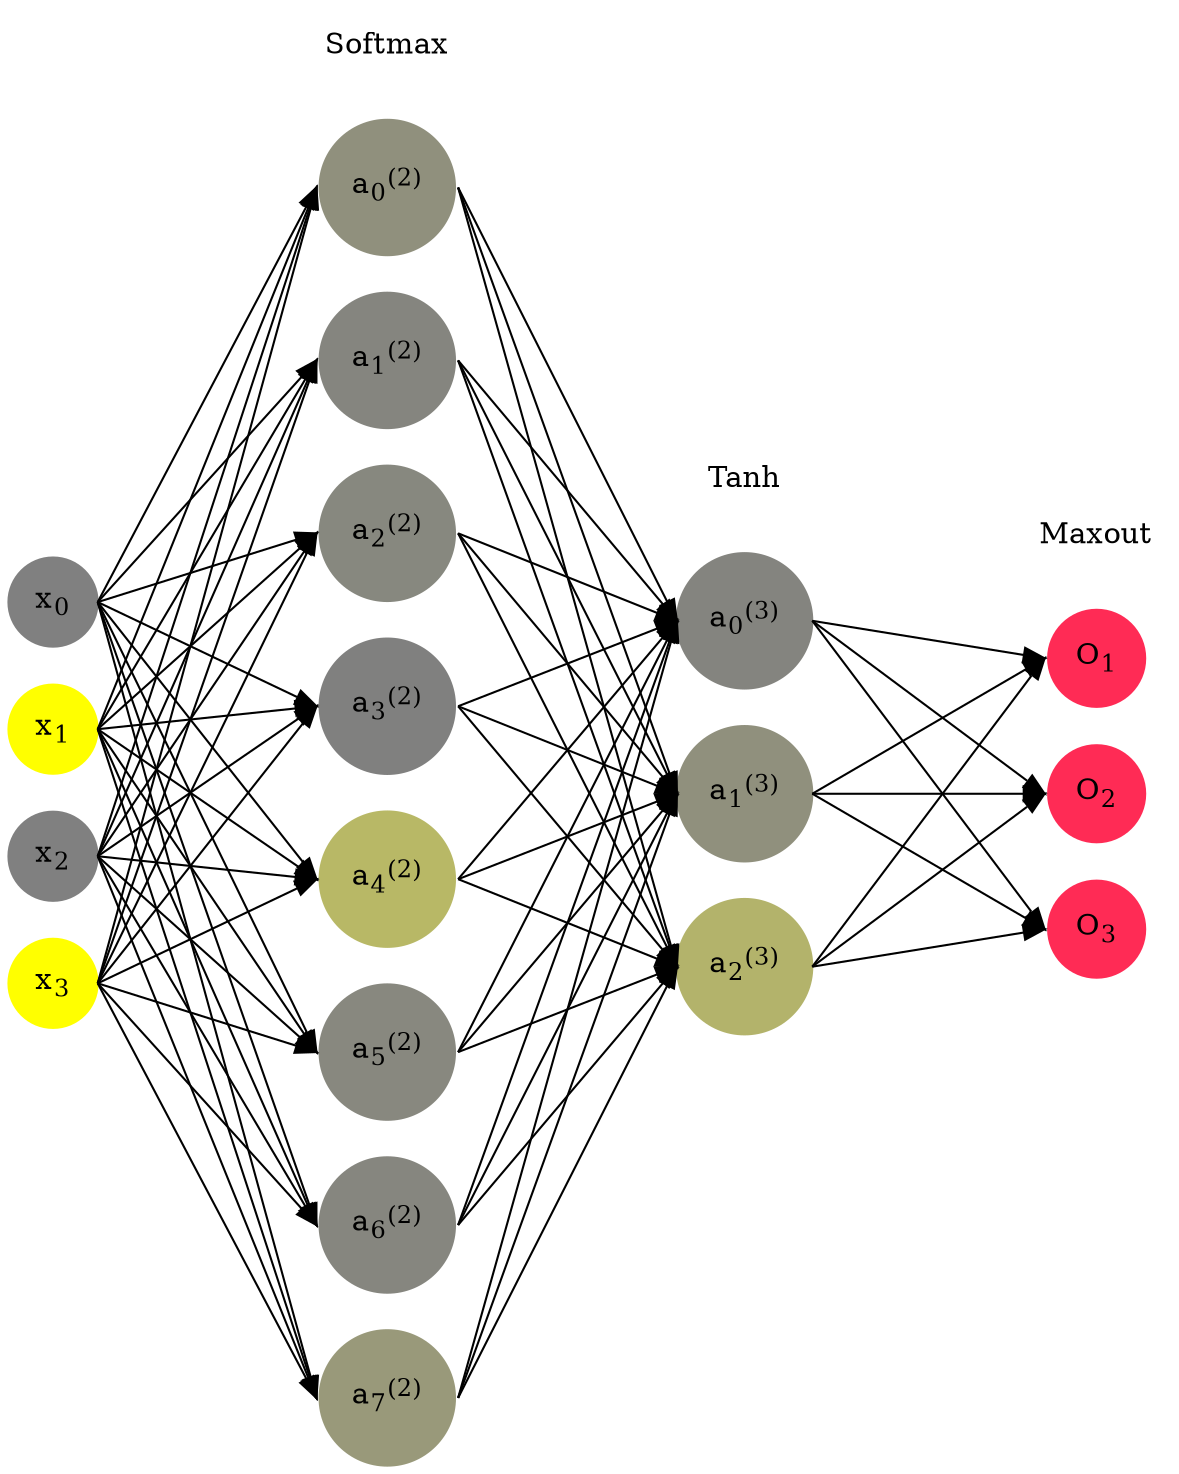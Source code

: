 digraph G {
	rankdir = LR;
	splines=false;
	edge[style=invis];
	ranksep= 1.4;
	{
	node [shape=circle, color="0.1667, 0.0, 0.5", style=filled, fillcolor="0.1667, 0.0, 0.5"];
	x0 [label=<x<sub>0</sub>>];
	}
	{
	node [shape=circle, color="0.1667, 1.0, 1.0", style=filled, fillcolor="0.1667, 1.0, 1.0"];
	x1 [label=<x<sub>1</sub>>];
	}
	{
	node [shape=circle, color="0.1667, 0.0, 0.5", style=filled, fillcolor="0.1667, 0.0, 0.5"];
	x2 [label=<x<sub>2</sub>>];
	}
	{
	node [shape=circle, color="0.1667, 1.0, 1.0", style=filled, fillcolor="0.1667, 1.0, 1.0"];
	x3 [label=<x<sub>3</sub>>];
	}
	{
	node [shape=circle, color="0.1667, 0.129330, 0.564665", style=filled, fillcolor="0.1667, 0.129330, 0.564665"];
	a02 [label=<a<sub>0</sub><sup>(2)</sup>>];
	}
	{
	node [shape=circle, color="0.1667, 0.039598, 0.519799", style=filled, fillcolor="0.1667, 0.039598, 0.519799"];
	a12 [label=<a<sub>1</sub><sup>(2)</sup>>];
	}
	{
	node [shape=circle, color="0.1667, 0.062513, 0.531257", style=filled, fillcolor="0.1667, 0.062513, 0.531257"];
	a22 [label=<a<sub>2</sub><sup>(2)</sup>>];
	}
	{
	node [shape=circle, color="0.1667, 0.007458, 0.503729", style=filled, fillcolor="0.1667, 0.007458, 0.503729"];
	a32 [label=<a<sub>3</sub><sup>(2)</sup>>];
	}
	{
	node [shape=circle, color="0.1667, 0.443875, 0.721938", style=filled, fillcolor="0.1667, 0.443875, 0.721938"];
	a42 [label=<a<sub>4</sub><sup>(2)</sup>>];
	}
	{
	node [shape=circle, color="0.1667, 0.063906, 0.531953", style=filled, fillcolor="0.1667, 0.063906, 0.531953"];
	a52 [label=<a<sub>5</sub><sup>(2)</sup>>];
	}
	{
	node [shape=circle, color="0.1667, 0.054356, 0.527178", style=filled, fillcolor="0.1667, 0.054356, 0.527178"];
	a62 [label=<a<sub>6</sub><sup>(2)</sup>>];
	}
	{
	node [shape=circle, color="0.1667, 0.198964, 0.599482", style=filled, fillcolor="0.1667, 0.198964, 0.599482"];
	a72 [label=<a<sub>7</sub><sup>(2)</sup>>];
	}
	{
	node [shape=circle, color="0.1667, 0.034575, 0.517287", style=filled, fillcolor="0.1667, 0.034575, 0.517287"];
	a03 [label=<a<sub>0</sub><sup>(3)</sup>>];
	}
	{
	node [shape=circle, color="0.1667, 0.128559, 0.564280", style=filled, fillcolor="0.1667, 0.128559, 0.564280"];
	a13 [label=<a<sub>1</sub><sup>(3)</sup>>];
	}
	{
	node [shape=circle, color="0.1667, 0.400014, 0.700007", style=filled, fillcolor="0.1667, 0.400014, 0.700007"];
	a23 [label=<a<sub>2</sub><sup>(3)</sup>>];
	}
	{
	node [shape=circle, color="0.9667, 0.83, 1.0", style=filled, fillcolor="0.9667, 0.83, 1.0"];
	O1 [label=<O<sub>1</sub>>];
	}
	{
	node [shape=circle, color="0.9667, 0.83, 1.0", style=filled, fillcolor="0.9667, 0.83, 1.0"];
	O2 [label=<O<sub>2</sub>>];
	}
	{
	node [shape=circle, color="0.9667, 0.83, 1.0", style=filled, fillcolor="0.9667, 0.83, 1.0"];
	O3 [label=<O<sub>3</sub>>];
	}
	{
	rank=same;
	x0->x1->x2->x3;
	}
	{
	rank=same;
	a02->a12->a22->a32->a42->a52->a62->a72;
	}
	{
	rank=same;
	a03->a13->a23;
	}
	{
	rank=same;
	O1->O2->O3;
	}
	l1 [shape=plaintext,label="Softmax"];
	l1->a02;
	{rank=same; l1;a02};
	l2 [shape=plaintext,label="Tanh"];
	l2->a03;
	{rank=same; l2;a03};
	l3 [shape=plaintext,label="Maxout"];
	l3->O1;
	{rank=same; l3;O1};
edge[style=solid, tailport=e, headport=w];
	{x0;x1;x2;x3} -> {a02;a12;a22;a32;a42;a52;a62;a72};
	{a02;a12;a22;a32;a42;a52;a62;a72} -> {a03;a13;a23};
	{a03;a13;a23} -> {O1,O2,O3};
}